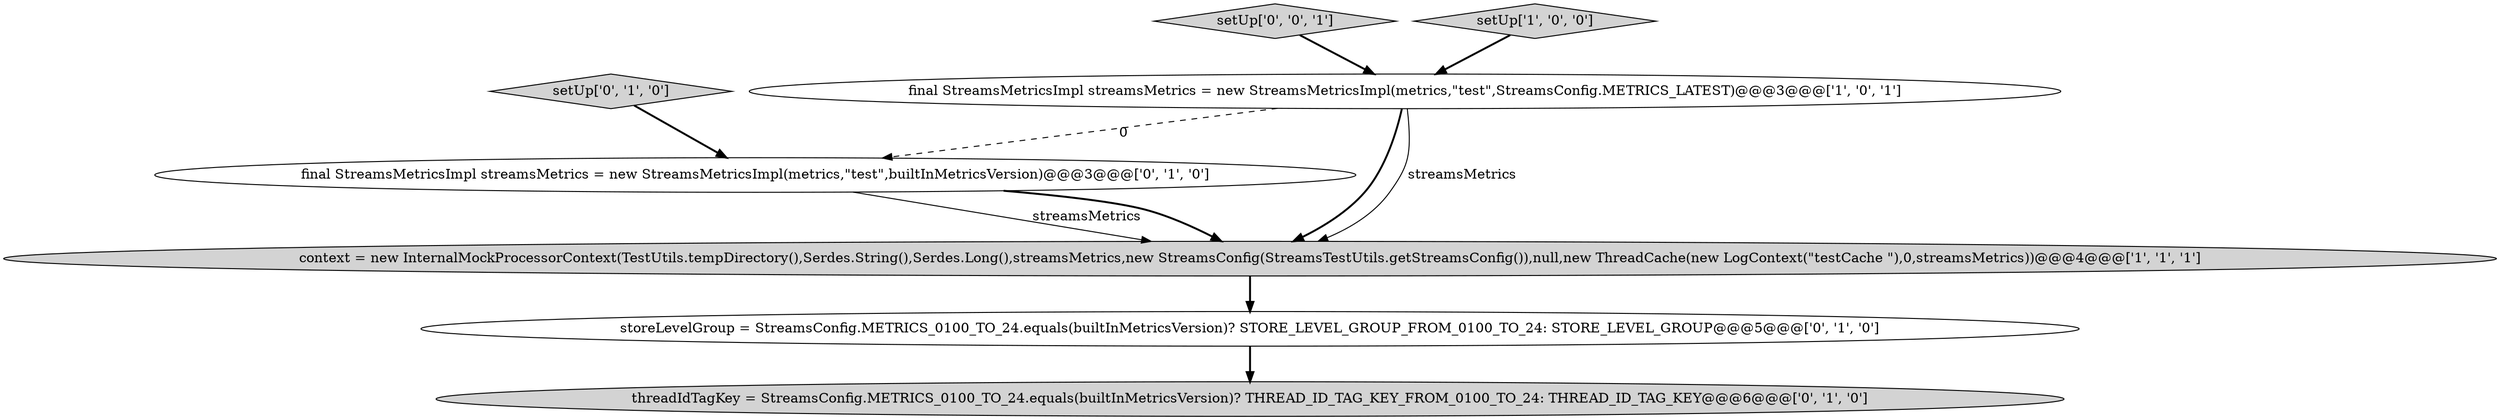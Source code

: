 digraph {
2 [style = filled, label = "context = new InternalMockProcessorContext(TestUtils.tempDirectory(),Serdes.String(),Serdes.Long(),streamsMetrics,new StreamsConfig(StreamsTestUtils.getStreamsConfig()),null,new ThreadCache(new LogContext(\"testCache \"),0,streamsMetrics))@@@4@@@['1', '1', '1']", fillcolor = lightgray, shape = ellipse image = "AAA0AAABBB1BBB"];
5 [style = filled, label = "storeLevelGroup = StreamsConfig.METRICS_0100_TO_24.equals(builtInMetricsVersion)? STORE_LEVEL_GROUP_FROM_0100_TO_24: STORE_LEVEL_GROUP@@@5@@@['0', '1', '0']", fillcolor = white, shape = ellipse image = "AAA1AAABBB2BBB"];
7 [style = filled, label = "setUp['0', '0', '1']", fillcolor = lightgray, shape = diamond image = "AAA0AAABBB3BBB"];
0 [style = filled, label = "final StreamsMetricsImpl streamsMetrics = new StreamsMetricsImpl(metrics,\"test\",StreamsConfig.METRICS_LATEST)@@@3@@@['1', '0', '1']", fillcolor = white, shape = ellipse image = "AAA0AAABBB1BBB"];
1 [style = filled, label = "setUp['1', '0', '0']", fillcolor = lightgray, shape = diamond image = "AAA0AAABBB1BBB"];
3 [style = filled, label = "setUp['0', '1', '0']", fillcolor = lightgray, shape = diamond image = "AAA0AAABBB2BBB"];
6 [style = filled, label = "threadIdTagKey = StreamsConfig.METRICS_0100_TO_24.equals(builtInMetricsVersion)? THREAD_ID_TAG_KEY_FROM_0100_TO_24: THREAD_ID_TAG_KEY@@@6@@@['0', '1', '0']", fillcolor = lightgray, shape = ellipse image = "AAA1AAABBB2BBB"];
4 [style = filled, label = "final StreamsMetricsImpl streamsMetrics = new StreamsMetricsImpl(metrics,\"test\",builtInMetricsVersion)@@@3@@@['0', '1', '0']", fillcolor = white, shape = ellipse image = "AAA1AAABBB2BBB"];
0->2 [style = bold, label=""];
0->2 [style = solid, label="streamsMetrics"];
0->4 [style = dashed, label="0"];
7->0 [style = bold, label=""];
3->4 [style = bold, label=""];
5->6 [style = bold, label=""];
4->2 [style = solid, label="streamsMetrics"];
4->2 [style = bold, label=""];
2->5 [style = bold, label=""];
1->0 [style = bold, label=""];
}
